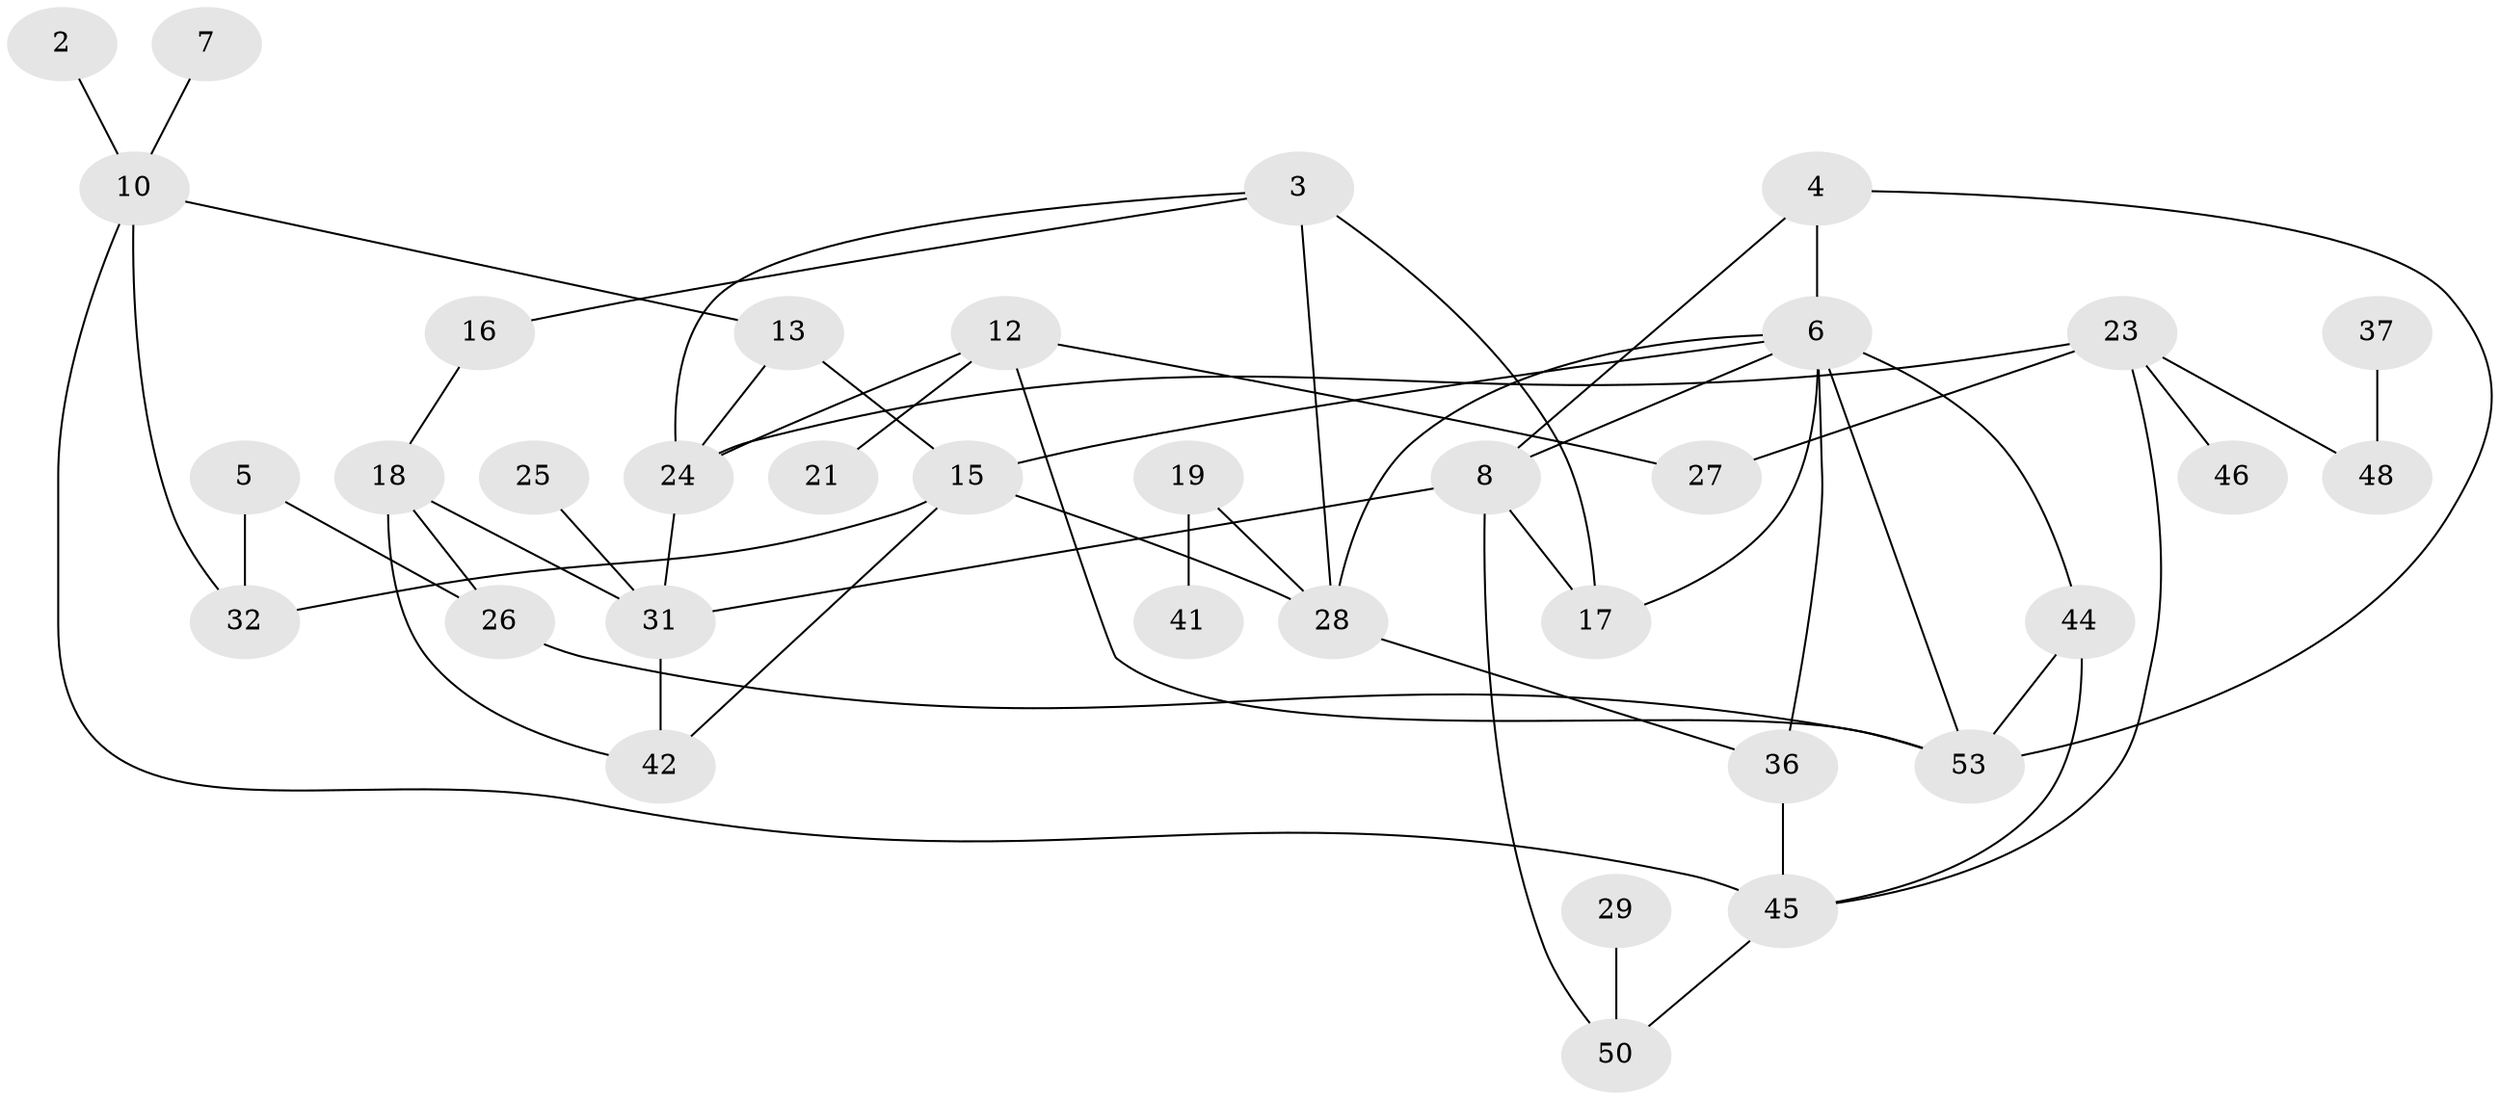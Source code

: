// original degree distribution, {0: 0.1875, 2: 0.25892857142857145, 3: 0.21428571428571427, 1: 0.19642857142857142, 4: 0.0625, 5: 0.05357142857142857, 6: 0.026785714285714284}
// Generated by graph-tools (version 1.1) at 2025/33/03/09/25 02:33:25]
// undirected, 35 vertices, 55 edges
graph export_dot {
graph [start="1"]
  node [color=gray90,style=filled];
  2;
  3;
  4;
  5;
  6;
  7;
  8;
  10;
  12;
  13;
  15;
  16;
  17;
  18;
  19;
  21;
  23;
  24;
  25;
  26;
  27;
  28;
  29;
  31;
  32;
  36;
  37;
  41;
  42;
  44;
  45;
  46;
  48;
  50;
  53;
  2 -- 10 [weight=1.0];
  3 -- 16 [weight=1.0];
  3 -- 17 [weight=2.0];
  3 -- 24 [weight=1.0];
  3 -- 28 [weight=1.0];
  4 -- 6 [weight=2.0];
  4 -- 8 [weight=2.0];
  4 -- 53 [weight=1.0];
  5 -- 26 [weight=1.0];
  5 -- 32 [weight=1.0];
  6 -- 8 [weight=1.0];
  6 -- 15 [weight=1.0];
  6 -- 17 [weight=1.0];
  6 -- 28 [weight=1.0];
  6 -- 36 [weight=1.0];
  6 -- 44 [weight=1.0];
  6 -- 53 [weight=2.0];
  7 -- 10 [weight=1.0];
  8 -- 17 [weight=1.0];
  8 -- 31 [weight=1.0];
  8 -- 50 [weight=1.0];
  10 -- 13 [weight=1.0];
  10 -- 32 [weight=1.0];
  10 -- 45 [weight=1.0];
  12 -- 21 [weight=1.0];
  12 -- 24 [weight=1.0];
  12 -- 27 [weight=1.0];
  12 -- 53 [weight=1.0];
  13 -- 15 [weight=1.0];
  13 -- 24 [weight=1.0];
  15 -- 28 [weight=1.0];
  15 -- 32 [weight=1.0];
  15 -- 42 [weight=1.0];
  16 -- 18 [weight=1.0];
  18 -- 26 [weight=1.0];
  18 -- 31 [weight=1.0];
  18 -- 42 [weight=1.0];
  19 -- 28 [weight=1.0];
  19 -- 41 [weight=1.0];
  23 -- 24 [weight=1.0];
  23 -- 27 [weight=1.0];
  23 -- 45 [weight=1.0];
  23 -- 46 [weight=1.0];
  23 -- 48 [weight=1.0];
  24 -- 31 [weight=1.0];
  25 -- 31 [weight=1.0];
  26 -- 53 [weight=1.0];
  28 -- 36 [weight=1.0];
  29 -- 50 [weight=1.0];
  31 -- 42 [weight=1.0];
  36 -- 45 [weight=1.0];
  37 -- 48 [weight=1.0];
  44 -- 45 [weight=1.0];
  44 -- 53 [weight=1.0];
  45 -- 50 [weight=1.0];
}
